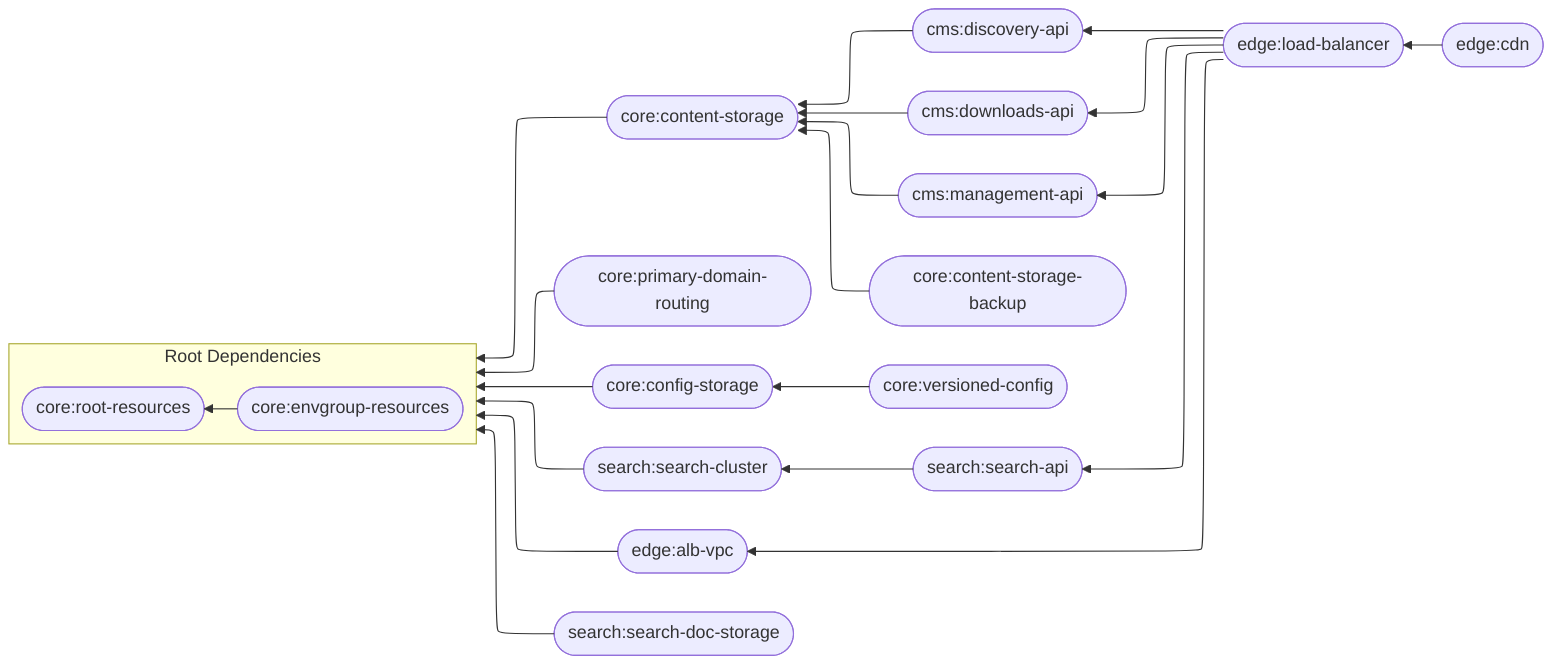 flowchart-elk RL
   classDef skipped color:#ccc,fill:#777,stroke:#333,stroke-dasharray: 5 5
   core:content-storage([core:content-storage]) --> rootDeps
   cms:discovery-api([cms:discovery-api]) --> core:content-storage
   cms:downloads-api([cms:downloads-api]) --> core:content-storage
   cms:management-api([cms:management-api]) --> core:content-storage
   core:content-storage-backup([core:content-storage-backup]) --> core:content-storage
   core:primary-domain-routing([core:primary-domain-routing]) --> rootDeps
   core:config-storage([core:config-storage]) --> rootDeps
   core:versioned-config([core:versioned-config]) --> core:config-storage
   search:search-cluster([search:search-cluster]) --> rootDeps
   search:search-api([search:search-api]) --> search:search-cluster
   edge:alb-vpc([edge:alb-vpc]) --> rootDeps
   edge:load-balancer([edge:load-balancer]) --> edge:alb-vpc
   search:search-doc-storage([search:search-doc-storage]) --> rootDeps
   edge:load-balancer --> cms:discovery-api
   edge:load-balancer --> cms:downloads-api
   edge:load-balancer --> cms:management-api
   edge:load-balancer --> search:search-api
   edge:cdn([edge:cdn]) --> edge:load-balancer
   subgraph rootDeps[Root Dependencies]
      core:envgroup-resources([core:envgroup-resources]) --> core:root-resources([core:root-resources])
   end